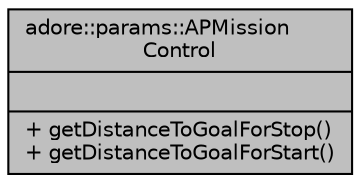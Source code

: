digraph "adore::params::APMissionControl"
{
 // LATEX_PDF_SIZE
  edge [fontname="Helvetica",fontsize="10",labelfontname="Helvetica",labelfontsize="10"];
  node [fontname="Helvetica",fontsize="10",shape=record];
  Node1 [label="{adore::params::APMission\lControl\n||+ getDistanceToGoalForStop()\l+ getDistanceToGoalForStart()\l}",height=0.2,width=0.4,color="black", fillcolor="grey75", style="filled", fontcolor="black",tooltip="abstract class containing parameters for mission controller configuration"];
}
